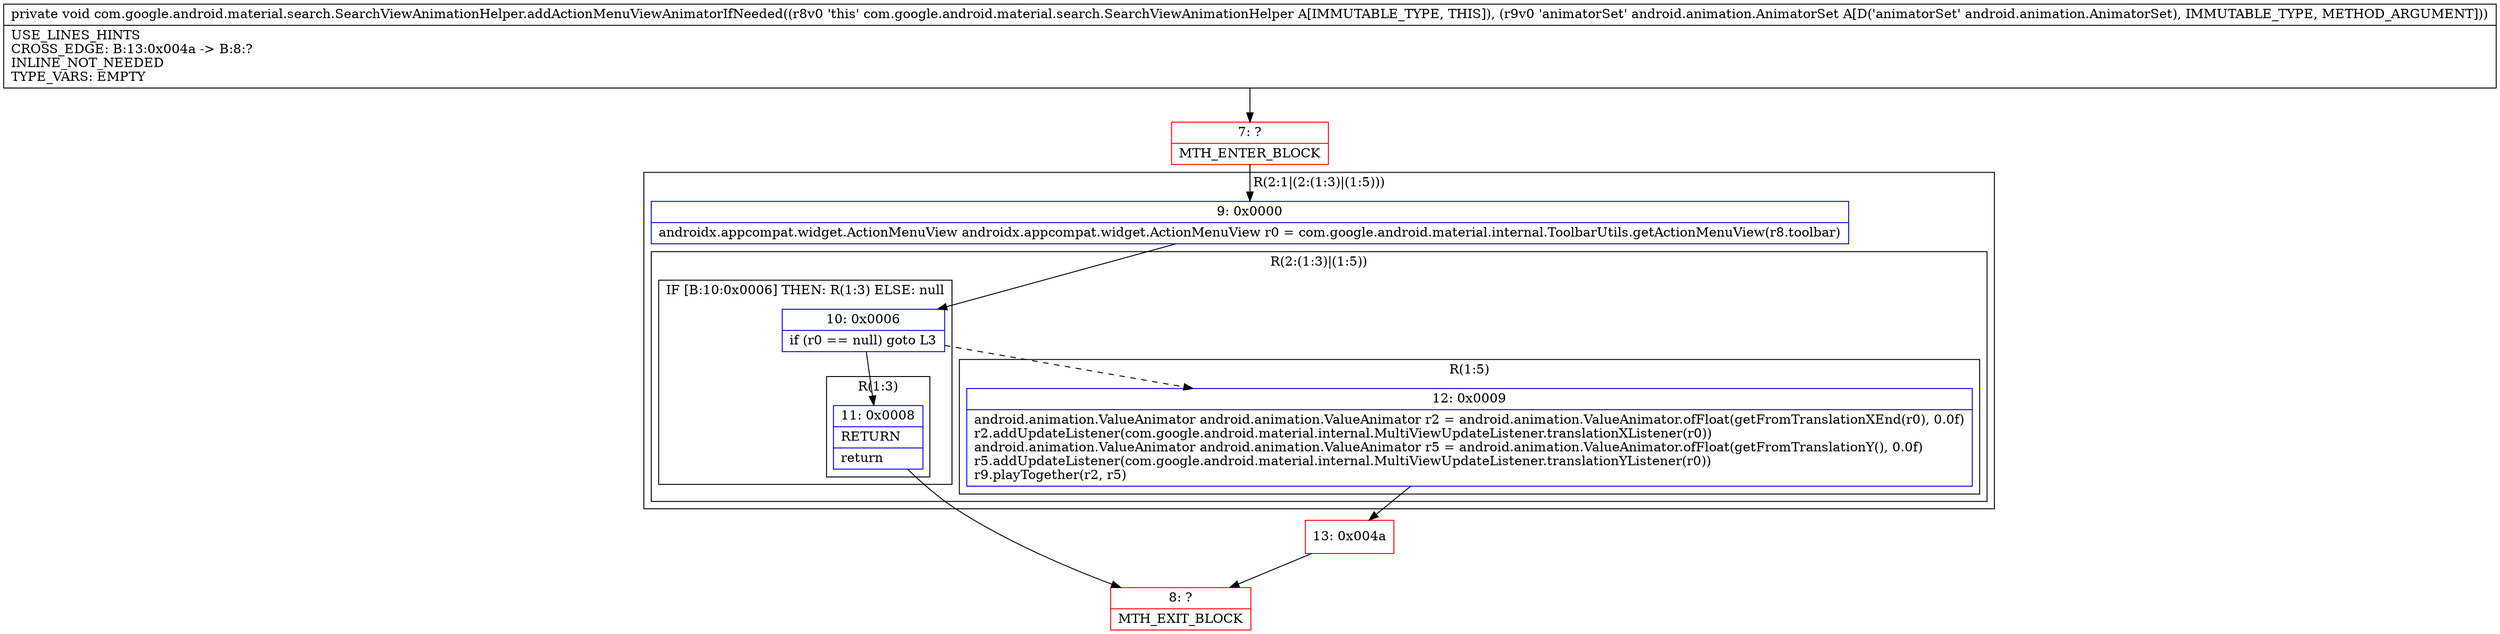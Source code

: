 digraph "CFG forcom.google.android.material.search.SearchViewAnimationHelper.addActionMenuViewAnimatorIfNeeded(Landroid\/animation\/AnimatorSet;)V" {
subgraph cluster_Region_1283941314 {
label = "R(2:1|(2:(1:3)|(1:5)))";
node [shape=record,color=blue];
Node_9 [shape=record,label="{9\:\ 0x0000|androidx.appcompat.widget.ActionMenuView androidx.appcompat.widget.ActionMenuView r0 = com.google.android.material.internal.ToolbarUtils.getActionMenuView(r8.toolbar)\l}"];
subgraph cluster_Region_1659110717 {
label = "R(2:(1:3)|(1:5))";
node [shape=record,color=blue];
subgraph cluster_IfRegion_24699736 {
label = "IF [B:10:0x0006] THEN: R(1:3) ELSE: null";
node [shape=record,color=blue];
Node_10 [shape=record,label="{10\:\ 0x0006|if (r0 == null) goto L3\l}"];
subgraph cluster_Region_1873504274 {
label = "R(1:3)";
node [shape=record,color=blue];
Node_11 [shape=record,label="{11\:\ 0x0008|RETURN\l|return\l}"];
}
}
subgraph cluster_Region_1493110718 {
label = "R(1:5)";
node [shape=record,color=blue];
Node_12 [shape=record,label="{12\:\ 0x0009|android.animation.ValueAnimator android.animation.ValueAnimator r2 = android.animation.ValueAnimator.ofFloat(getFromTranslationXEnd(r0), 0.0f)\lr2.addUpdateListener(com.google.android.material.internal.MultiViewUpdateListener.translationXListener(r0))\landroid.animation.ValueAnimator android.animation.ValueAnimator r5 = android.animation.ValueAnimator.ofFloat(getFromTranslationY(), 0.0f)\lr5.addUpdateListener(com.google.android.material.internal.MultiViewUpdateListener.translationYListener(r0))\lr9.playTogether(r2, r5)\l}"];
}
}
}
Node_7 [shape=record,color=red,label="{7\:\ ?|MTH_ENTER_BLOCK\l}"];
Node_8 [shape=record,color=red,label="{8\:\ ?|MTH_EXIT_BLOCK\l}"];
Node_13 [shape=record,color=red,label="{13\:\ 0x004a}"];
MethodNode[shape=record,label="{private void com.google.android.material.search.SearchViewAnimationHelper.addActionMenuViewAnimatorIfNeeded((r8v0 'this' com.google.android.material.search.SearchViewAnimationHelper A[IMMUTABLE_TYPE, THIS]), (r9v0 'animatorSet' android.animation.AnimatorSet A[D('animatorSet' android.animation.AnimatorSet), IMMUTABLE_TYPE, METHOD_ARGUMENT]))  | USE_LINES_HINTS\lCROSS_EDGE: B:13:0x004a \-\> B:8:?\lINLINE_NOT_NEEDED\lTYPE_VARS: EMPTY\l}"];
MethodNode -> Node_7;Node_9 -> Node_10;
Node_10 -> Node_11;
Node_10 -> Node_12[style=dashed];
Node_11 -> Node_8;
Node_12 -> Node_13;
Node_7 -> Node_9;
Node_13 -> Node_8;
}

